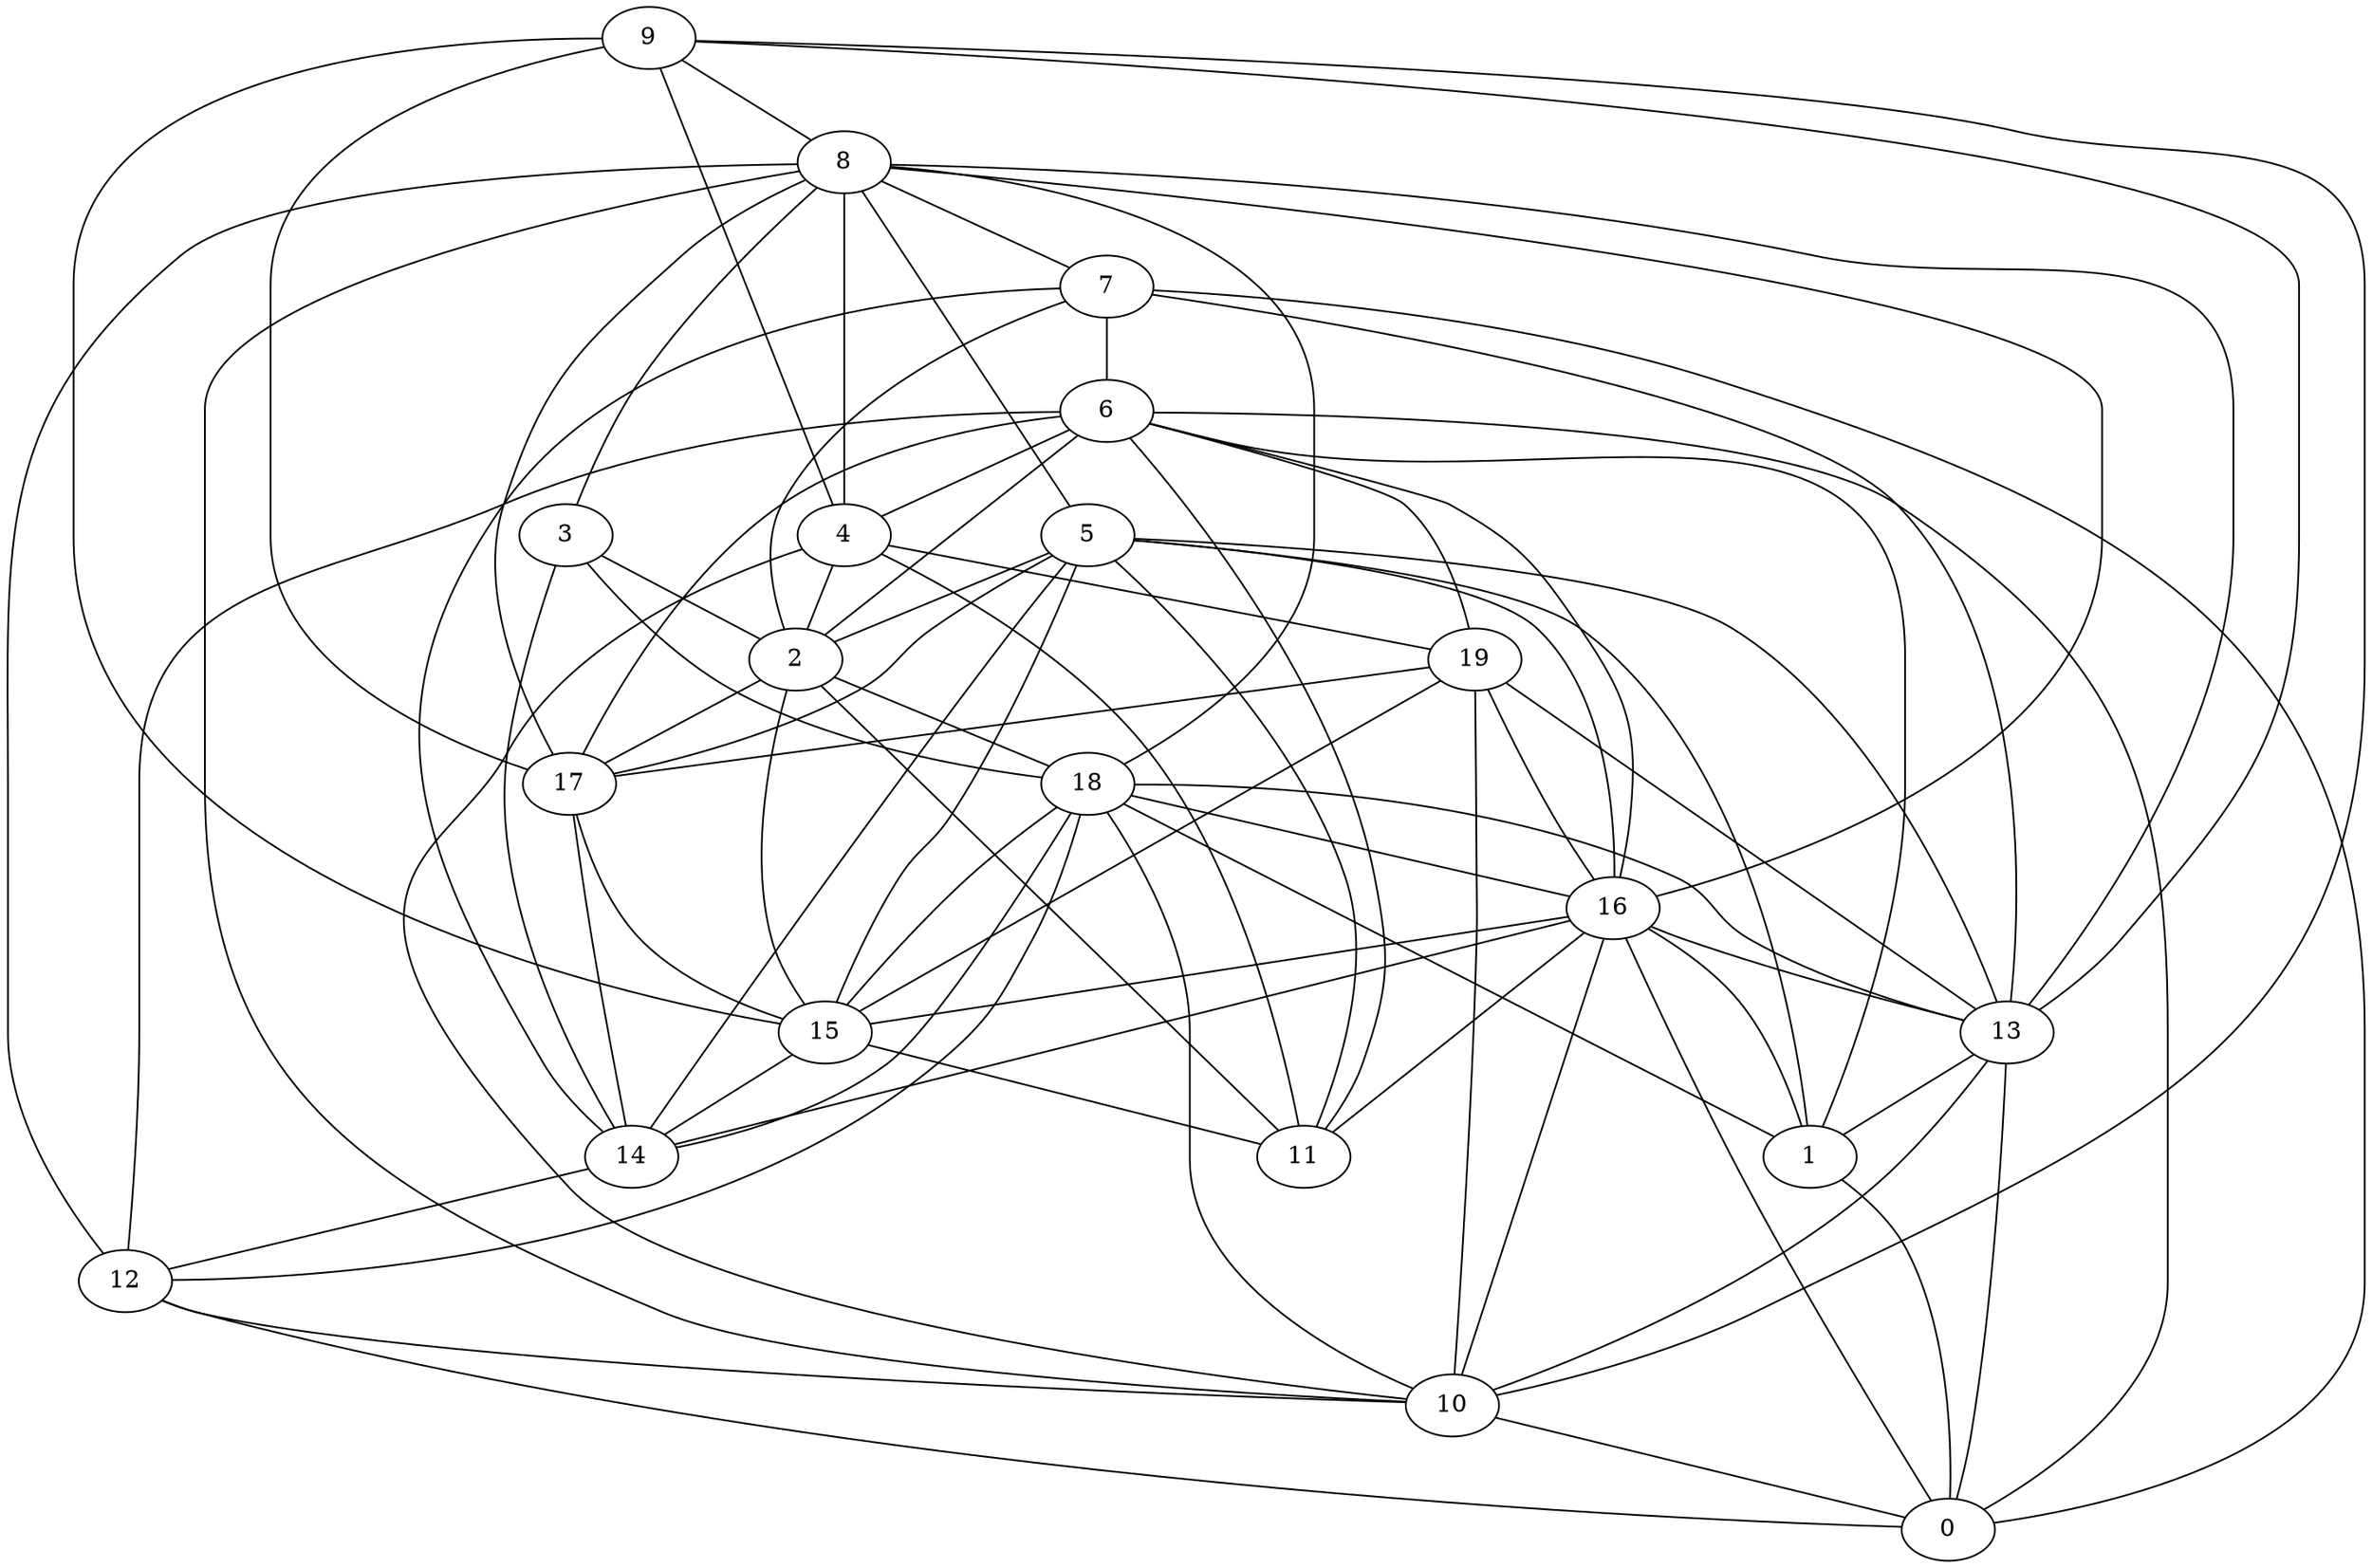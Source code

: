 digraph GG_graph {

subgraph G_graph {
edge [color = black]
"9" -> "4" [dir = none]
"2" -> "18" [dir = none]
"19" -> "17" [dir = none]
"6" -> "0" [dir = none]
"6" -> "16" [dir = none]
"6" -> "12" [dir = none]
"6" -> "17" [dir = none]
"5" -> "13" [dir = none]
"5" -> "14" [dir = none]
"5" -> "17" [dir = none]
"4" -> "10" [dir = none]
"4" -> "2" [dir = none]
"4" -> "19" [dir = none]
"13" -> "1" [dir = none]
"3" -> "14" [dir = none]
"16" -> "11" [dir = none]
"8" -> "5" [dir = none]
"17" -> "15" [dir = none]
"7" -> "14" [dir = none]
"8" -> "13" [dir = none]
"8" -> "18" [dir = none]
"8" -> "12" [dir = none]
"18" -> "16" [dir = none]
"19" -> "16" [dir = none]
"13" -> "10" [dir = none]
"6" -> "2" [dir = none]
"1" -> "0" [dir = none]
"18" -> "10" [dir = none]
"16" -> "1" [dir = none]
"5" -> "15" [dir = none]
"6" -> "11" [dir = none]
"8" -> "17" [dir = none]
"16" -> "13" [dir = none]
"18" -> "12" [dir = none]
"5" -> "2" [dir = none]
"8" -> "3" [dir = none]
"8" -> "7" [dir = none]
"9" -> "10" [dir = none]
"4" -> "11" [dir = none]
"10" -> "0" [dir = none]
"18" -> "13" [dir = none]
"5" -> "16" [dir = none]
"6" -> "1" [dir = none]
"9" -> "13" [dir = none]
"12" -> "10" [dir = none]
"19" -> "15" [dir = none]
"3" -> "2" [dir = none]
"8" -> "16" [dir = none]
"18" -> "1" [dir = none]
"7" -> "13" [dir = none]
"18" -> "14" [dir = none]
"14" -> "12" [dir = none]
"9" -> "8" [dir = none]
"19" -> "10" [dir = none]
"16" -> "14" [dir = none]
"8" -> "4" [dir = none]
"7" -> "2" [dir = none]
"8" -> "10" [dir = none]
"2" -> "15" [dir = none]
"5" -> "1" [dir = none]
"9" -> "15" [dir = none]
"5" -> "11" [dir = none]
"16" -> "10" [dir = none]
"3" -> "18" [dir = none]
"19" -> "13" [dir = none]
"6" -> "19" [dir = none]
"9" -> "17" [dir = none]
"17" -> "14" [dir = none]
"2" -> "17" [dir = none]
"15" -> "11" [dir = none]
"16" -> "0" [dir = none]
"6" -> "4" [dir = none]
"13" -> "0" [dir = none]
"16" -> "15" [dir = none]
"7" -> "6" [dir = none]
"7" -> "0" [dir = none]
"18" -> "15" [dir = none]
"12" -> "0" [dir = none]
"15" -> "14" [dir = none]
"2" -> "11" [dir = none]
}

}
